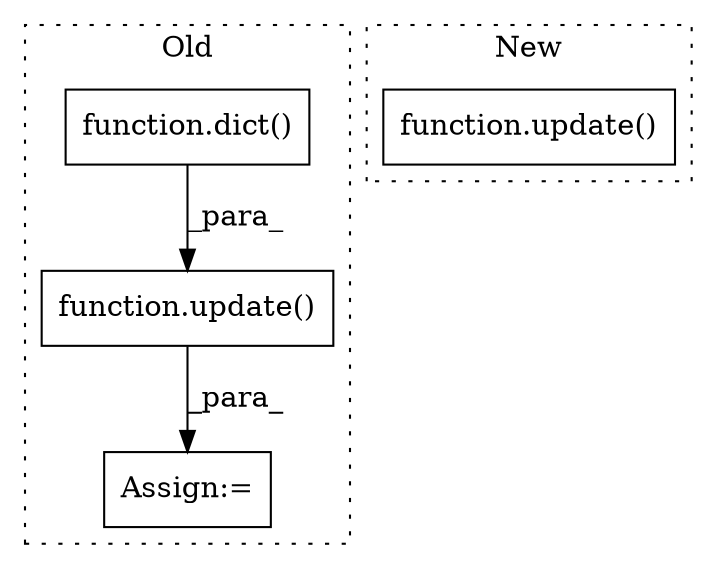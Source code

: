 digraph G {
subgraph cluster0 {
1 [label="function.update()" a="75" s="5618,5672" l="7,1" shape="box"];
3 [label="Assign:=" a="68" s="5615" l="3" shape="box"];
4 [label="function.dict()" a="75" s="5640" l="32" shape="box"];
label = "Old";
style="dotted";
}
subgraph cluster1 {
2 [label="function.update()" a="75" s="6857,6953" l="20,1" shape="box"];
label = "New";
style="dotted";
}
1 -> 3 [label="_para_"];
4 -> 1 [label="_para_"];
}